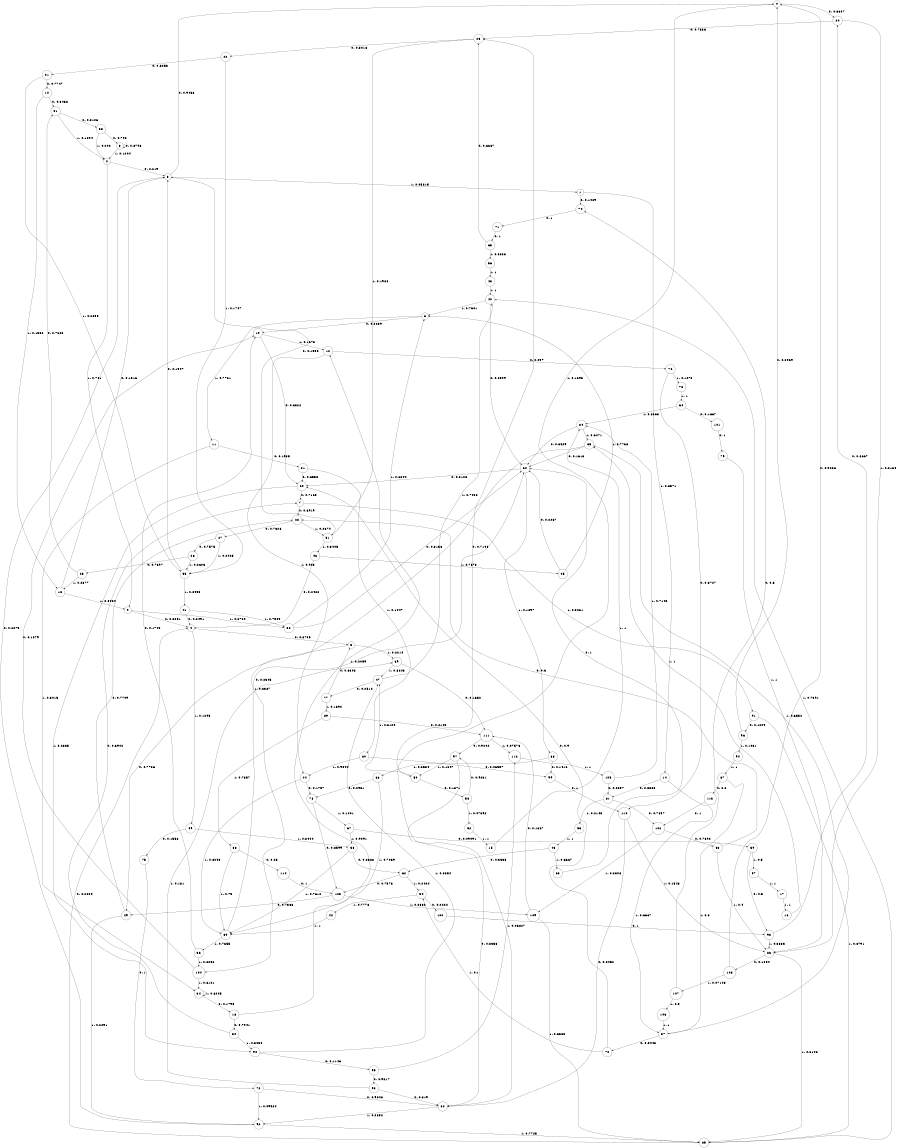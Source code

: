 digraph "ch10randomL10" {
size = "6,8.5";
ratio = "fill";
node [shape = circle];
node [fontsize = 24];
edge [fontsize = 24];
0 -> 24 [label = "0: 0.8307   "];
0 -> 50 [label = "1: 0.1693   "];
1 -> 74 [label = "0: 0.1429   "];
1 -> 14 [label = "1: 0.8571   "];
2 -> 3 [label = "0: 0.219    "];
2 -> 9 [label = "1: 0.781    "];
3 -> 0 [label = "0: 0.9468   "];
3 -> 1 [label = "1: 0.05315  "];
4 -> 5 [label = "0: 0.8705   "];
4 -> 49 [label = "1: 0.1295   "];
5 -> 29 [label = "0: 0.7786   "];
5 -> 69 [label = "1: 0.2214   "];
6 -> 19 [label = "0: 0.2239   "];
6 -> 11 [label = "1: 0.7761   "];
7 -> 28 [label = "0: 0.6919   "];
7 -> 91 [label = "1: 0.3081   "];
8 -> 8 [label = "0: 0.8796   "];
8 -> 2 [label = "1: 0.1204   "];
9 -> 4 [label = "0: 0.3231   "];
9 -> 32 [label = "1: 0.6769   "];
10 -> 31 [label = "0: 0.8468   "];
10 -> 13 [label = "1: 0.1532   "];
11 -> 81 [label = "0: 0.1985   "];
11 -> 34 [label = "1: 0.8015   "];
12 -> 76 [label = "0: 0.097    "];
12 -> 44 [label = "1: 0.903    "];
13 -> 3 [label = "0: 0.1516   "];
13 -> 9 [label = "1: 0.8484   "];
14 -> 61 [label = "0: 0.3333   "];
14 -> 37 [label = "1: 0.6667   "];
15 -> 84 [label = "1: 1        "];
16 -> 35 [label = "1: 1        "];
17 -> 16 [label = "1: 1        "];
18 -> 30 [label = "0: 0.7941   "];
18 -> 12 [label = "1: 0.2059   "];
19 -> 20 [label = "0: 0.8322   "];
19 -> 12 [label = "1: 0.1678   "];
20 -> 7 [label = "0: 0.7165   "];
20 -> 90 [label = "1: 0.2835   "];
21 -> 10 [label = "0: 0.7747   "];
21 -> 55 [label = "1: 0.2253   "];
22 -> 21 [label = "0: 0.8253   "];
22 -> 55 [label = "1: 0.1747   "];
23 -> 22 [label = "0: 0.8016   "];
23 -> 51 [label = "1: 0.1984   "];
24 -> 23 [label = "0: 0.7836   "];
24 -> 86 [label = "1: 0.2164   "];
25 -> 31 [label = "0: 0.7623   "];
25 -> 13 [label = "1: 0.2377   "];
26 -> 25 [label = "0: 0.7397   "];
26 -> 55 [label = "1: 0.2603   "];
27 -> 26 [label = "0: 0.7575   "];
27 -> 55 [label = "1: 0.2425   "];
28 -> 27 [label = "0: 0.7326   "];
28 -> 51 [label = "1: 0.2674   "];
29 -> 28 [label = "0: 0.7709   "];
29 -> 92 [label = "1: 0.2291   "];
30 -> 7 [label = "0: 0.6942   "];
30 -> 90 [label = "1: 0.3058   "];
31 -> 33 [label = "0: 0.8106   "];
31 -> 2 [label = "1: 0.1894   "];
32 -> 60 [label = "0: 0.3156   "];
32 -> 6 [label = "1: 0.6844   "];
33 -> 8 [label = "0: 0.798    "];
33 -> 2 [label = "1: 0.202    "];
34 -> 18 [label = "0: 0.1795   "];
34 -> 34 [label = "1: 0.8205   "];
35 -> 60 [label = "0: 0.1613   "];
35 -> 104 [label = "1: 0.8387   "];
36 -> 19 [label = "0: 0.1748   "];
36 -> 104 [label = "1: 0.8252   "];
37 -> 70 [label = "0: 0.3448   "];
37 -> 35 [label = "1: 0.6552   "];
38 -> 62 [label = "0: 0.2388   "];
38 -> 39 [label = "1: 0.7612   "];
39 -> 60 [label = "0: 0.2345   "];
39 -> 36 [label = "1: 0.7655   "];
40 -> 60 [label = "0: 0.2399   "];
40 -> 6 [label = "1: 0.7601   "];
41 -> 4 [label = "0: 0.2491   "];
41 -> 32 [label = "1: 0.7509   "];
42 -> 39 [label = "1: 1        "];
43 -> 40 [label = "1: 1        "];
44 -> 78 [label = "0: 0.1757   "];
44 -> 39 [label = "1: 0.8243   "];
45 -> 60 [label = "0: 0.2267   "];
45 -> 6 [label = "1: 0.7733   "];
46 -> 4 [label = "0: 0.2422   "];
46 -> 45 [label = "1: 0.7578   "];
47 -> 77 [label = "0: 0.2512   "];
47 -> 40 [label = "1: 0.7488   "];
48 -> 62 [label = "0: 0.3333   "];
48 -> 63 [label = "1: 0.6667   "];
49 -> 75 [label = "0: 0.1556   "];
49 -> 38 [label = "1: 0.8444   "];
50 -> 58 [label = "0: 0.1871   "];
50 -> 47 [label = "1: 0.8129   "];
51 -> 3 [label = "0: 0.1555   "];
51 -> 46 [label = "1: 0.8445   "];
52 -> 15 [label = "1: 1        "];
53 -> 48 [label = "1: 1        "];
54 -> 100 [label = "0: 0.2222   "];
54 -> 42 [label = "1: 0.7778   "];
55 -> 3 [label = "0: 0.1547   "];
55 -> 41 [label = "1: 0.8453   "];
56 -> 43 [label = "1: 1        "];
57 -> 17 [label = "1: 1        "];
58 -> 97 [label = "0: 0.9231   "];
58 -> 52 [label = "1: 0.07692  "];
59 -> 98 [label = "0: 0.5      "];
59 -> 57 [label = "1: 0.5      "];
60 -> 20 [label = "0: 0.8103   "];
60 -> 68 [label = "1: 0.1897   "];
61 -> 102 [label = "0: 0.7857   "];
61 -> 53 [label = "1: 0.2143   "];
62 -> 103 [label = "0: 0.7576   "];
62 -> 54 [label = "1: 0.2424   "];
63 -> 60 [label = "0: 1        "];
64 -> 101 [label = "0: 0.1667   "];
64 -> 84 [label = "1: 0.8333   "];
65 -> 23 [label = "0: 0.6667   "];
65 -> 56 [label = "1: 0.3333   "];
66 -> 78 [label = "0: 0.2931   "];
66 -> 39 [label = "1: 0.7069   "];
67 -> 59 [label = "0: 0.09091  "];
67 -> 38 [label = "1: 0.9091   "];
68 -> 99 [label = "0: 0.1416   "];
68 -> 66 [label = "1: 0.8584   "];
69 -> 111 [label = "0: 0.1652   "];
69 -> 47 [label = "1: 0.8348   "];
70 -> 20 [label = "0: 0.9      "];
70 -> 54 [label = "1: 0.1      "];
71 -> 65 [label = "0: 1        "];
72 -> 82 [label = "0: 0.9048   "];
72 -> 92 [label = "1: 0.09524  "];
73 -> 64 [label = "1: 1        "];
74 -> 71 [label = "0: 1        "];
75 -> 72 [label = "0: 1        "];
76 -> 110 [label = "0: 0.8727   "];
76 -> 73 [label = "1: 0.1273   "];
77 -> 5 [label = "0: 0.8308   "];
77 -> 89 [label = "1: 0.1692   "];
78 -> 103 [label = "0: 0.8599   "];
78 -> 67 [label = "1: 0.1401   "];
79 -> 86 [label = "1: 1        "];
80 -> 99 [label = "0: 0.06557  "];
80 -> 44 [label = "1: 0.9344   "];
81 -> 20 [label = "0: 0.8553   "];
81 -> 80 [label = "1: 0.1447   "];
82 -> 23 [label = "0: 0.7148   "];
82 -> 92 [label = "1: 0.2852   "];
83 -> 28 [label = "0: 0.6      "];
83 -> 86 [label = "1: 0.4      "];
84 -> 60 [label = "0: 0.3529   "];
84 -> 35 [label = "1: 0.6471   "];
85 -> 4 [label = "0: 0.2609   "];
85 -> 40 [label = "1: 0.7391   "];
86 -> 108 [label = "0: 0.1854   "];
86 -> 85 [label = "1: 0.8146   "];
87 -> 113 [label = "0: 0.2      "];
87 -> 37 [label = "1: 0.8      "];
88 -> 114 [label = "0: 0.25     "];
88 -> 39 [label = "1: 0.75     "];
89 -> 111 [label = "0: 0.2143   "];
89 -> 88 [label = "1: 0.7857   "];
90 -> 95 [label = "0: 0.1146   "];
90 -> 47 [label = "1: 0.8854   "];
91 -> 96 [label = "0: 0.1209   "];
91 -> 85 [label = "1: 0.8791   "];
92 -> 3 [label = "0: 0.2275   "];
92 -> 85 [label = "1: 0.7725   "];
93 -> 82 [label = "0: 0.819    "];
93 -> 69 [label = "1: 0.181    "];
94 -> 87 [label = "1: 1        "];
95 -> 93 [label = "0: 0.9317   "];
95 -> 112 [label = "1: 0.06827  "];
96 -> 0 [label = "0: 0.8969   "];
96 -> 94 [label = "1: 0.1031   "];
97 -> 82 [label = "0: 0.8353   "];
97 -> 50 [label = "1: 0.1647   "];
98 -> 24 [label = "0: 0.6667   "];
98 -> 86 [label = "1: 0.3333   "];
99 -> 110 [label = "0: 1        "];
100 -> 98 [label = "0: 1        "];
101 -> 79 [label = "0: 1        "];
102 -> 83 [label = "0: 0.7692   "];
102 -> 109 [label = "1: 0.2308   "];
103 -> 29 [label = "0: 0.7368   "];
103 -> 109 [label = "1: 0.2632   "];
104 -> 19 [label = "0: 0.1879   "];
104 -> 34 [label = "1: 0.8121   "];
105 -> 61 [label = "0: 0.2857   "];
105 -> 84 [label = "1: 0.7143   "];
106 -> 37 [label = "1: 1        "];
107 -> 74 [label = "0: 0.5      "];
107 -> 106 [label = "1: 0.5      "];
108 -> 0 [label = "0: 0.9286   "];
108 -> 107 [label = "1: 0.07143  "];
109 -> 111 [label = "0: 0.1667   "];
109 -> 85 [label = "1: 0.8333   "];
110 -> 82 [label = "0: 0.8452   "];
110 -> 86 [label = "1: 0.1548   "];
111 -> 97 [label = "0: 0.9242   "];
111 -> 112 [label = "1: 0.07576  "];
112 -> 105 [label = "1: 1        "];
113 -> 102 [label = "0: 1        "];
114 -> 103 [label = "0: 1        "];
}